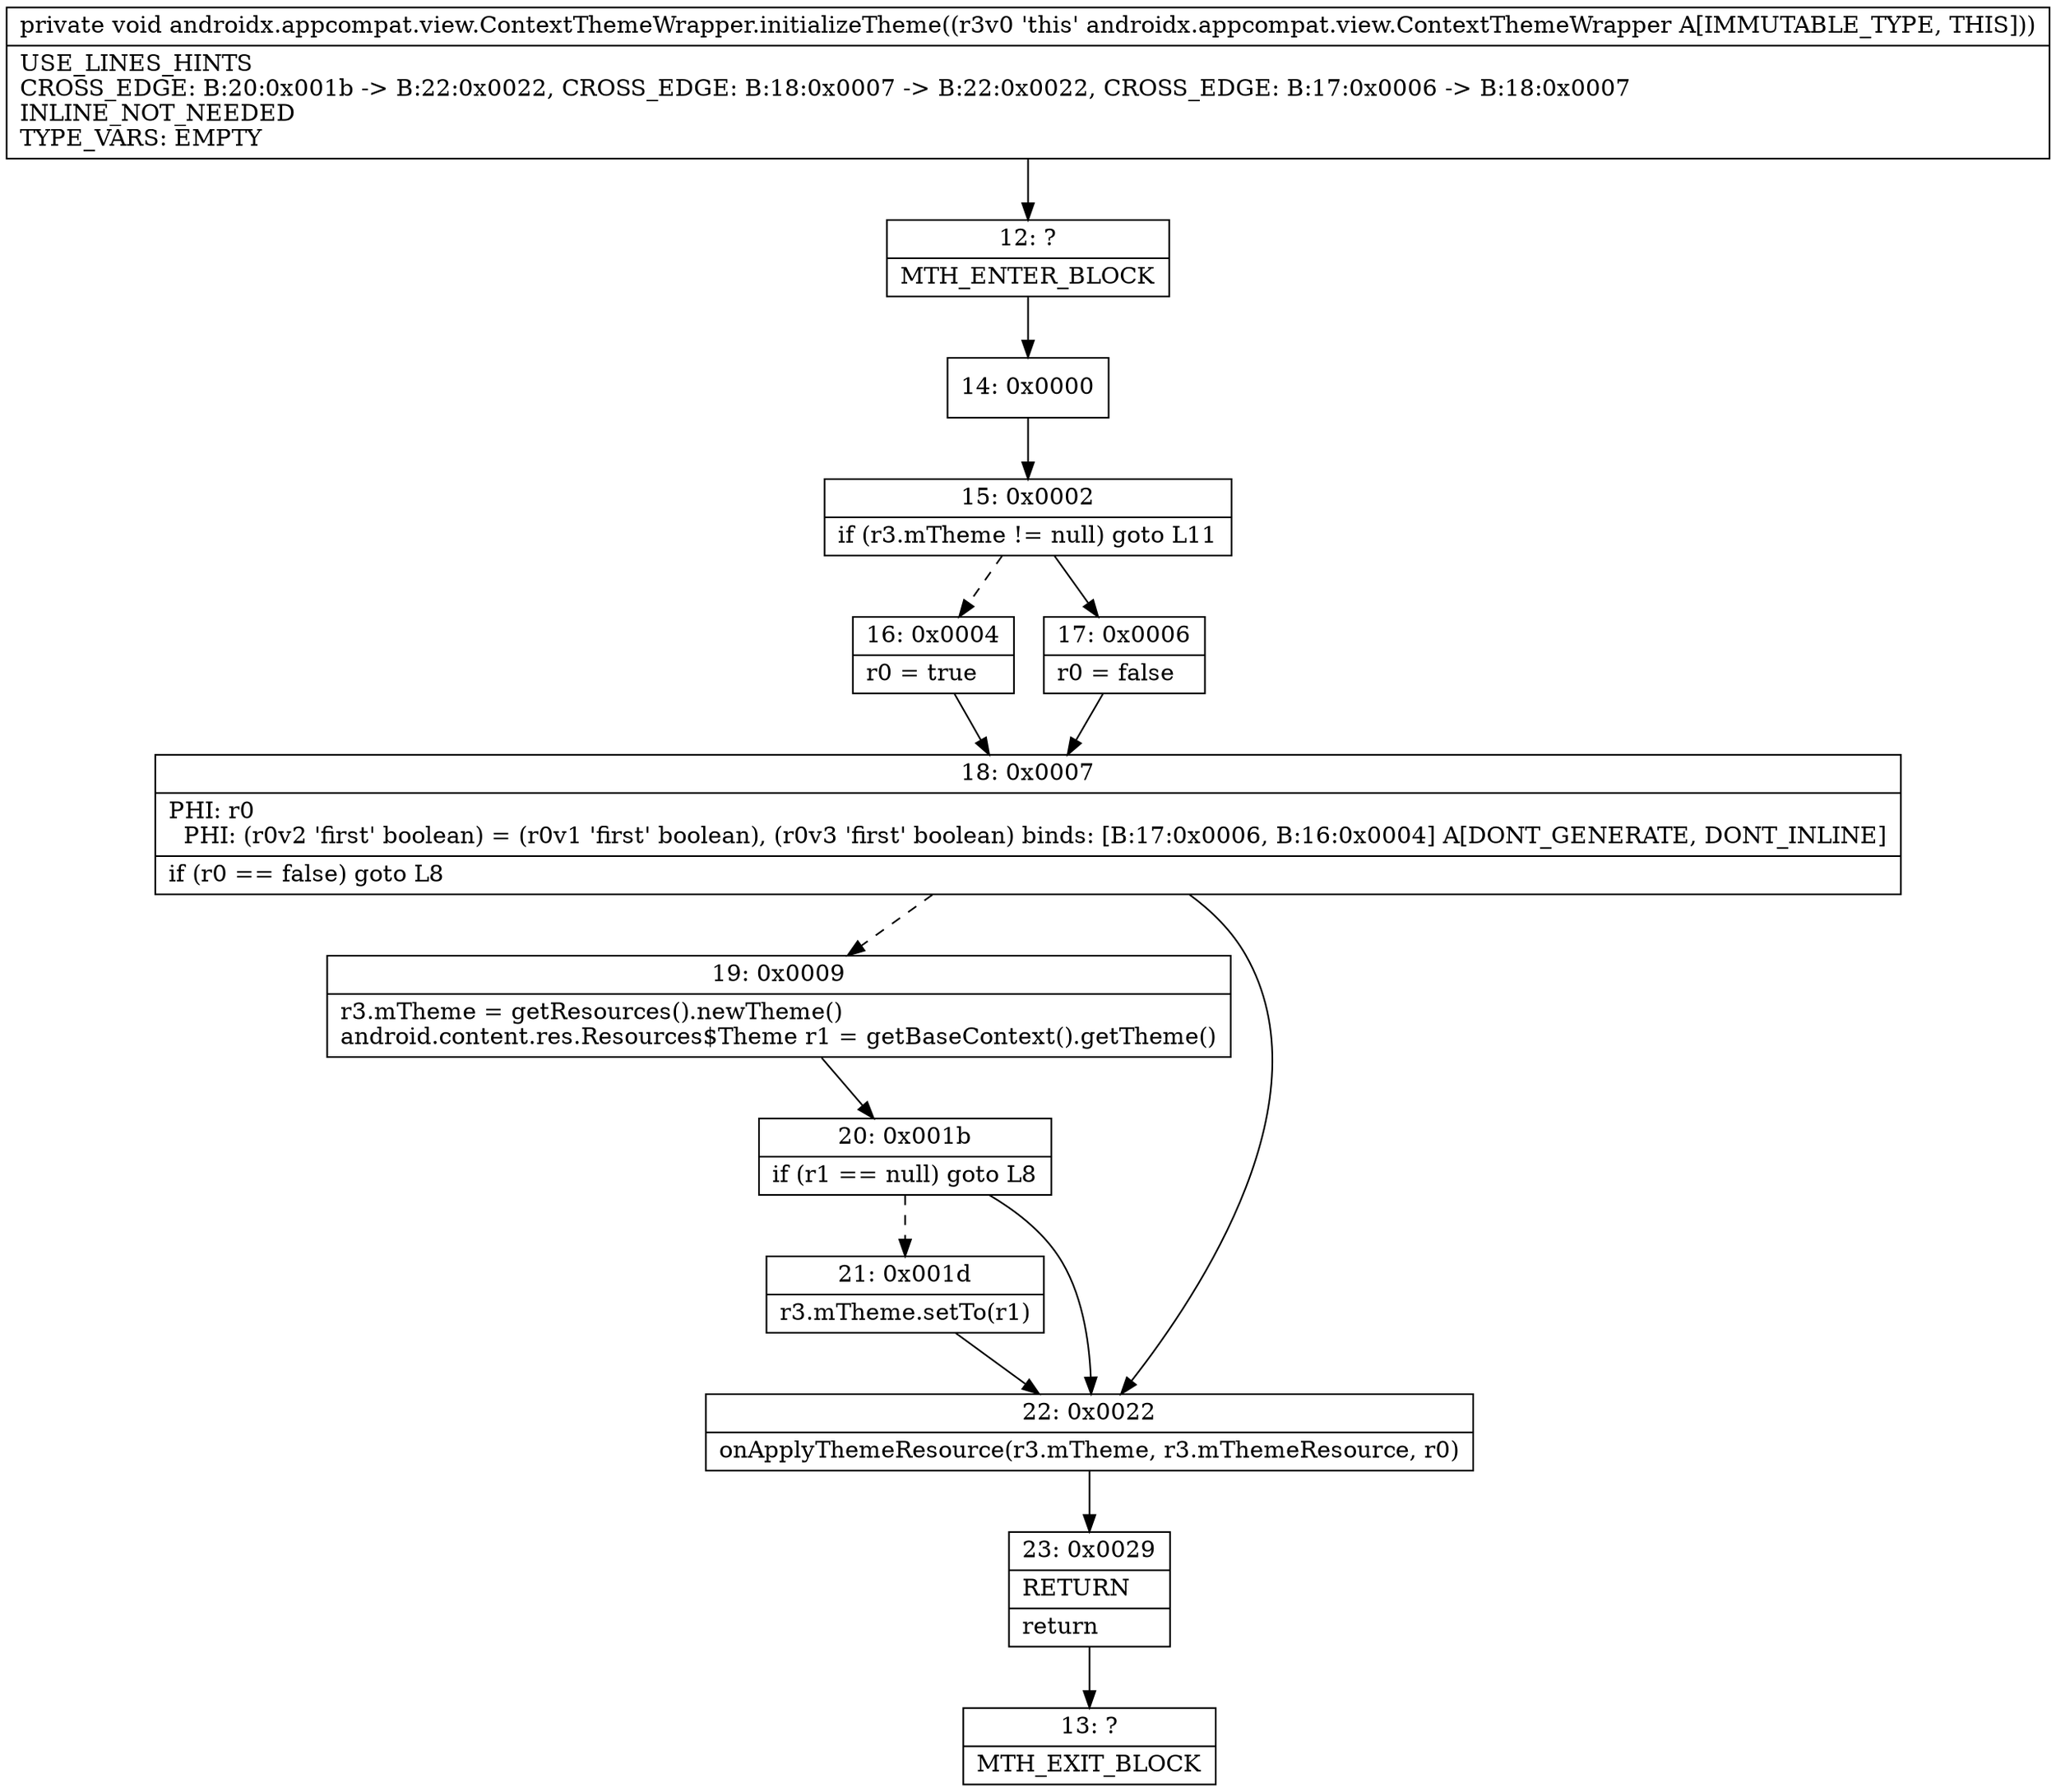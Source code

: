 digraph "CFG forandroidx.appcompat.view.ContextThemeWrapper.initializeTheme()V" {
Node_12 [shape=record,label="{12\:\ ?|MTH_ENTER_BLOCK\l}"];
Node_14 [shape=record,label="{14\:\ 0x0000}"];
Node_15 [shape=record,label="{15\:\ 0x0002|if (r3.mTheme != null) goto L11\l}"];
Node_16 [shape=record,label="{16\:\ 0x0004|r0 = true\l}"];
Node_18 [shape=record,label="{18\:\ 0x0007|PHI: r0 \l  PHI: (r0v2 'first' boolean) = (r0v1 'first' boolean), (r0v3 'first' boolean) binds: [B:17:0x0006, B:16:0x0004] A[DONT_GENERATE, DONT_INLINE]\l|if (r0 == false) goto L8\l}"];
Node_19 [shape=record,label="{19\:\ 0x0009|r3.mTheme = getResources().newTheme()\landroid.content.res.Resources$Theme r1 = getBaseContext().getTheme()\l}"];
Node_20 [shape=record,label="{20\:\ 0x001b|if (r1 == null) goto L8\l}"];
Node_21 [shape=record,label="{21\:\ 0x001d|r3.mTheme.setTo(r1)\l}"];
Node_22 [shape=record,label="{22\:\ 0x0022|onApplyThemeResource(r3.mTheme, r3.mThemeResource, r0)\l}"];
Node_23 [shape=record,label="{23\:\ 0x0029|RETURN\l|return\l}"];
Node_13 [shape=record,label="{13\:\ ?|MTH_EXIT_BLOCK\l}"];
Node_17 [shape=record,label="{17\:\ 0x0006|r0 = false\l}"];
MethodNode[shape=record,label="{private void androidx.appcompat.view.ContextThemeWrapper.initializeTheme((r3v0 'this' androidx.appcompat.view.ContextThemeWrapper A[IMMUTABLE_TYPE, THIS]))  | USE_LINES_HINTS\lCROSS_EDGE: B:20:0x001b \-\> B:22:0x0022, CROSS_EDGE: B:18:0x0007 \-\> B:22:0x0022, CROSS_EDGE: B:17:0x0006 \-\> B:18:0x0007\lINLINE_NOT_NEEDED\lTYPE_VARS: EMPTY\l}"];
MethodNode -> Node_12;Node_12 -> Node_14;
Node_14 -> Node_15;
Node_15 -> Node_16[style=dashed];
Node_15 -> Node_17;
Node_16 -> Node_18;
Node_18 -> Node_19[style=dashed];
Node_18 -> Node_22;
Node_19 -> Node_20;
Node_20 -> Node_21[style=dashed];
Node_20 -> Node_22;
Node_21 -> Node_22;
Node_22 -> Node_23;
Node_23 -> Node_13;
Node_17 -> Node_18;
}

